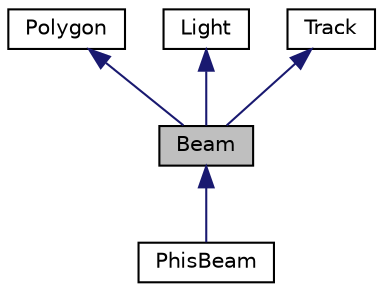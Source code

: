 digraph "Beam"
{
  edge [fontname="Helvetica",fontsize="10",labelfontname="Helvetica",labelfontsize="10"];
  node [fontname="Helvetica",fontsize="10",shape=record];
  Node0 [label="Beam",height=0.2,width=0.4,color="black", fillcolor="grey75", style="filled", fontcolor="black"];
  Node1 -> Node0 [dir="back",color="midnightblue",fontsize="10",style="solid",fontname="Helvetica"];
  Node1 [label="Polygon",height=0.2,width=0.4,color="black", fillcolor="white", style="filled",URL="$class_polygon.html",tooltip="Polygon consisted of 3-coordinate vertices. "];
  Node2 -> Node0 [dir="back",color="midnightblue",fontsize="10",style="solid",fontname="Helvetica"];
  Node2 [label="Light",height=0.2,width=0.4,color="black", fillcolor="white", style="filled",URL="$class_light.html"];
  Node3 -> Node0 [dir="back",color="midnightblue",fontsize="10",style="solid",fontname="Helvetica"];
  Node3 [label="Track",height=0.2,width=0.4,color="black", fillcolor="white", style="filled",URL="$class_track.html"];
  Node0 -> Node4 [dir="back",color="midnightblue",fontsize="10",style="solid",fontname="Helvetica"];
  Node4 [label="PhisBeam",height=0.2,width=0.4,color="black", fillcolor="white", style="filled",URL="$class_phis_beam.html"];
}
